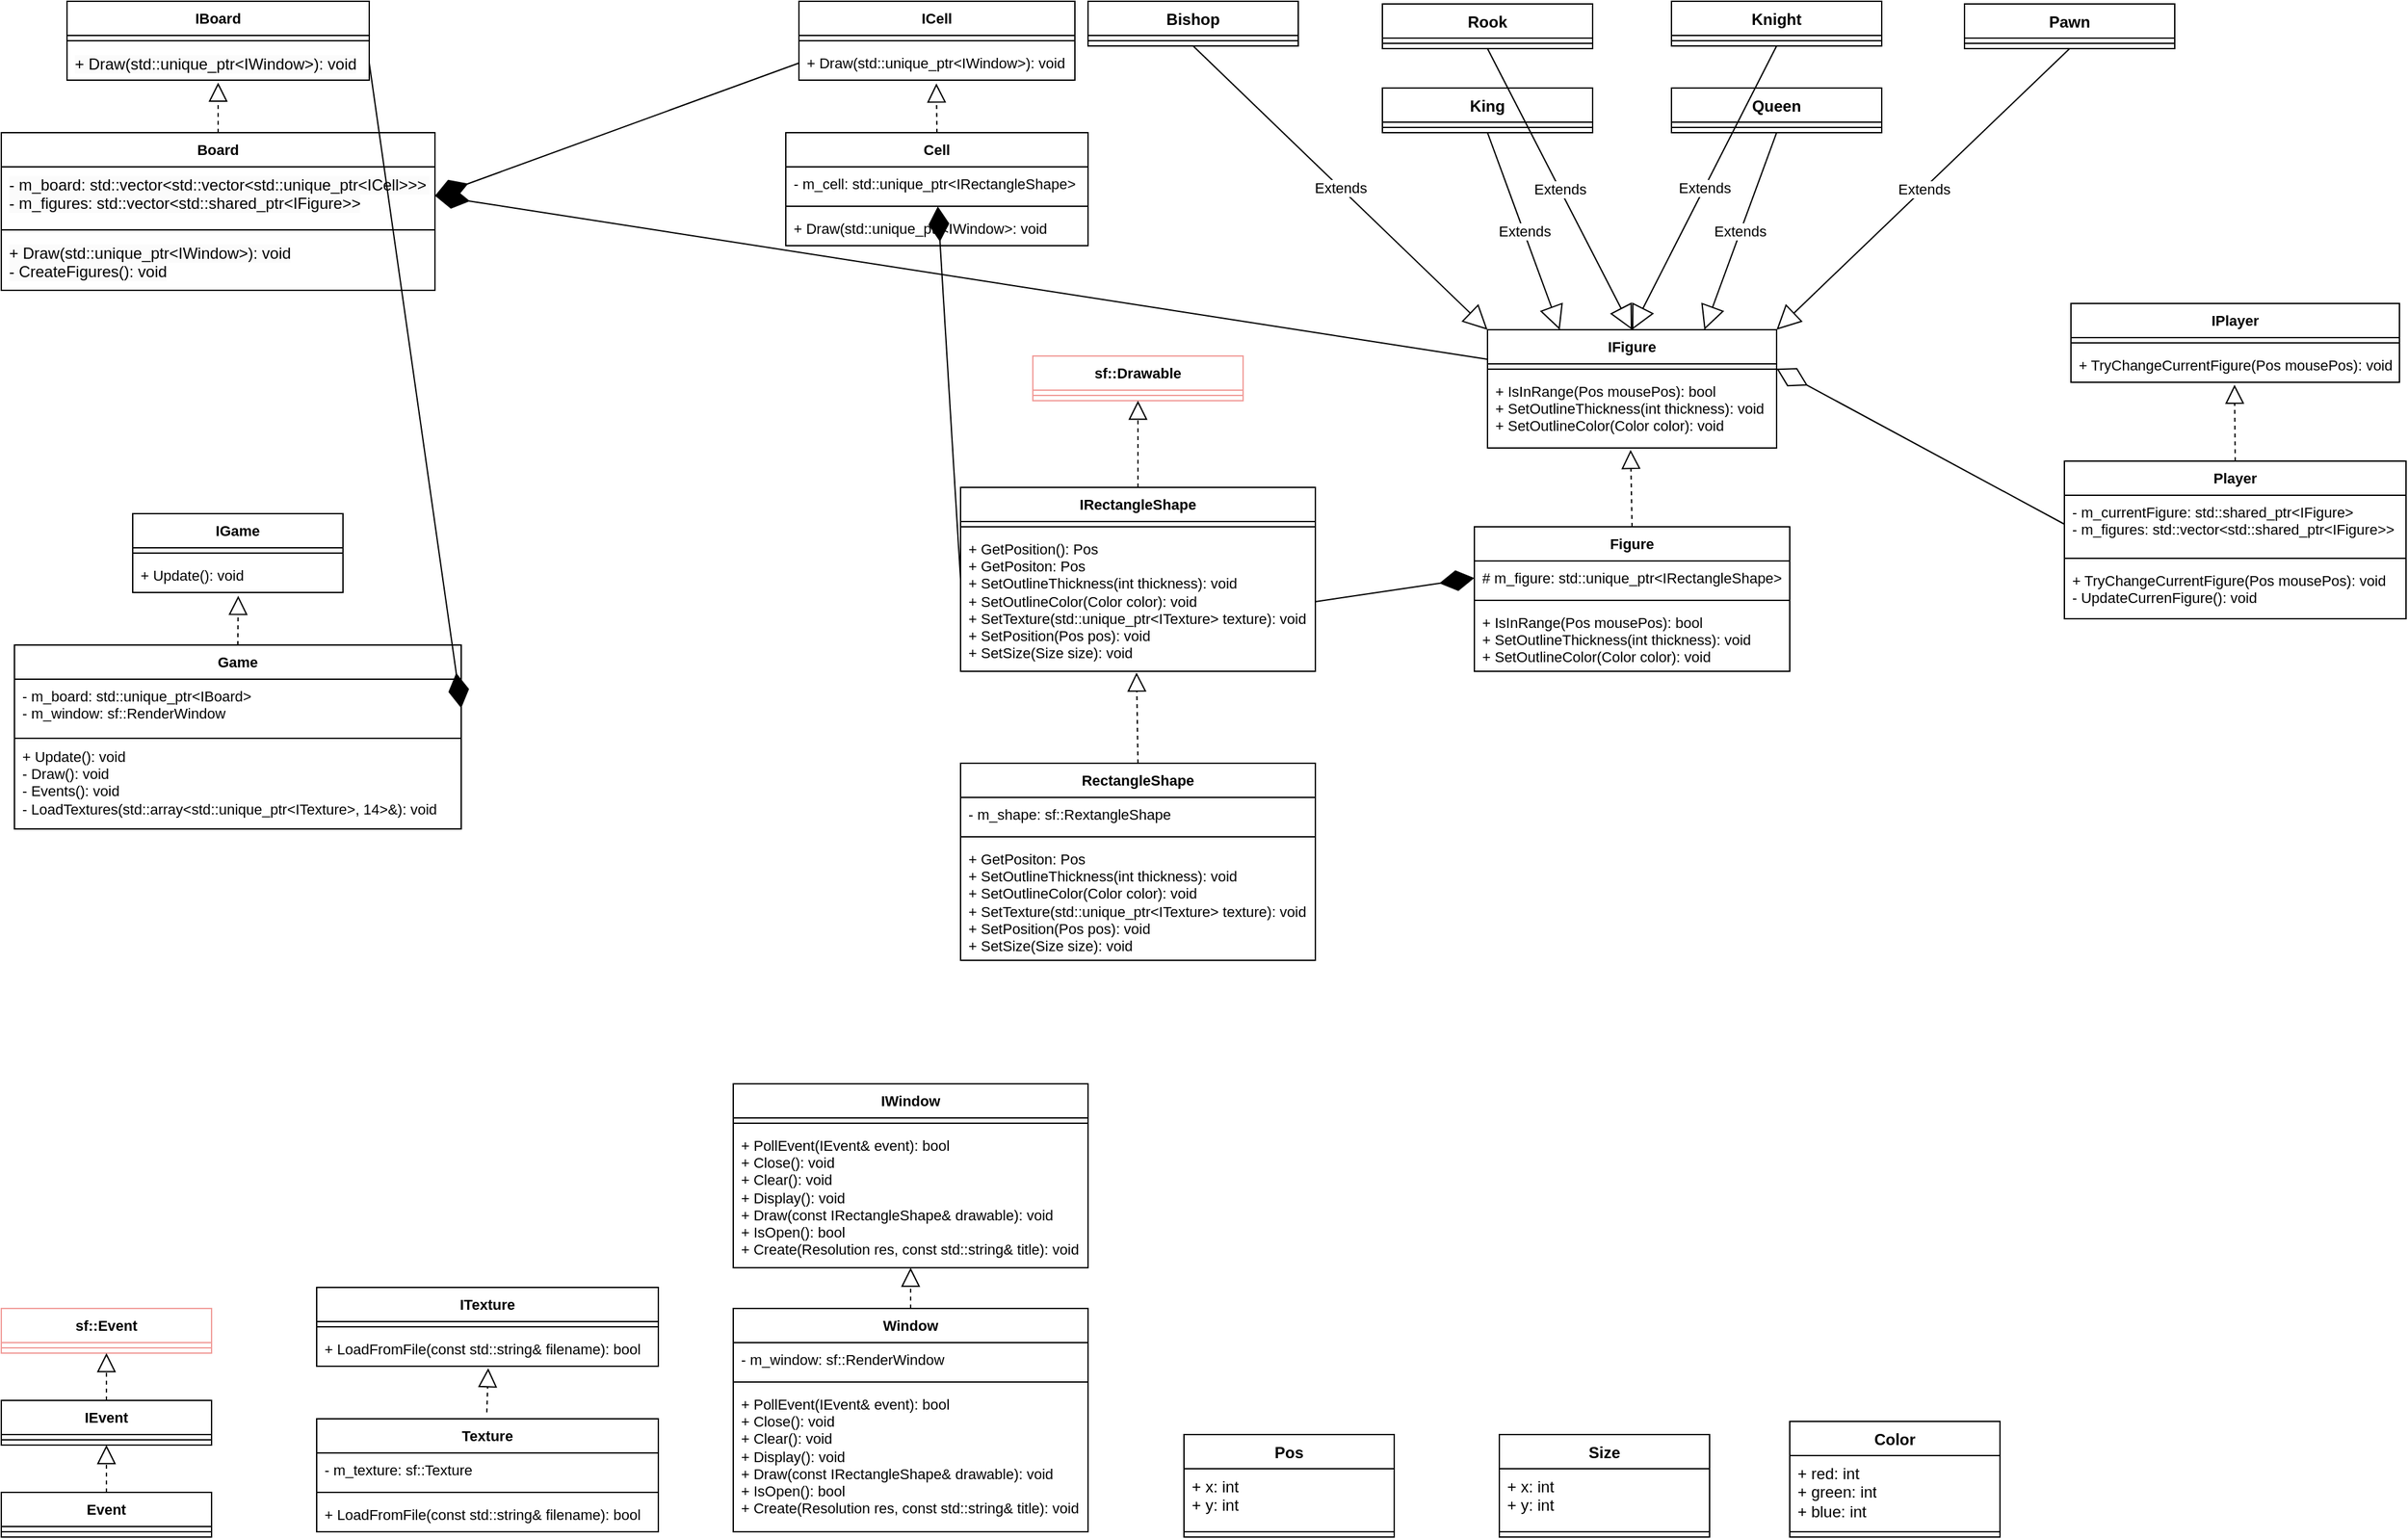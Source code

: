 <mxfile version="24.3.0" type="github">
  <diagram id="C5RBs43oDa-KdzZeNtuy" name="Page-1">
    <mxGraphModel dx="1466" dy="806" grid="1" gridSize="10" guides="1" tooltips="1" connect="1" arrows="1" fold="1" page="1" pageScale="1" pageWidth="827" pageHeight="1169" math="0" shadow="0">
      <root>
        <mxCell id="WIyWlLk6GJQsqaUBKTNV-0" />
        <mxCell id="WIyWlLk6GJQsqaUBKTNV-1" parent="WIyWlLk6GJQsqaUBKTNV-0" />
        <mxCell id="b9BVIHv4IgiejEBQQjmq-14" value="IEvent" style="swimlane;fontStyle=1;align=center;verticalAlign=top;childLayout=stackLayout;horizontal=1;startSize=26;horizontalStack=0;resizeParent=1;resizeParentMax=0;resizeLast=0;collapsible=1;marginBottom=0;whiteSpace=wrap;html=1;fontFamily=Helvetica;fontSize=11;fontColor=default;labelBackgroundColor=default;" parent="WIyWlLk6GJQsqaUBKTNV-1" vertex="1">
          <mxGeometry y="1065" width="160" height="34" as="geometry" />
        </mxCell>
        <mxCell id="b9BVIHv4IgiejEBQQjmq-16" value="" style="line;strokeWidth=1;fillColor=none;align=left;verticalAlign=middle;spacingTop=-1;spacingLeft=3;spacingRight=3;rotatable=0;labelPosition=right;points=[];portConstraint=eastwest;strokeColor=inherit;fontFamily=Helvetica;fontSize=11;fontColor=default;labelBackgroundColor=default;" parent="b9BVIHv4IgiejEBQQjmq-14" vertex="1">
          <mxGeometry y="26" width="160" height="8" as="geometry" />
        </mxCell>
        <mxCell id="b9BVIHv4IgiejEBQQjmq-18" value="Event" style="swimlane;fontStyle=1;align=center;verticalAlign=top;childLayout=stackLayout;horizontal=1;startSize=26;horizontalStack=0;resizeParent=1;resizeParentMax=0;resizeLast=0;collapsible=1;marginBottom=0;whiteSpace=wrap;html=1;fontFamily=Helvetica;fontSize=11;fontColor=default;labelBackgroundColor=default;" parent="WIyWlLk6GJQsqaUBKTNV-1" vertex="1">
          <mxGeometry y="1135" width="160" height="34" as="geometry" />
        </mxCell>
        <mxCell id="b9BVIHv4IgiejEBQQjmq-20" value="" style="line;strokeWidth=1;fillColor=none;align=left;verticalAlign=middle;spacingTop=-1;spacingLeft=3;spacingRight=3;rotatable=0;labelPosition=right;points=[];portConstraint=eastwest;strokeColor=inherit;fontFamily=Helvetica;fontSize=11;fontColor=default;labelBackgroundColor=default;" parent="b9BVIHv4IgiejEBQQjmq-18" vertex="1">
          <mxGeometry y="26" width="160" height="8" as="geometry" />
        </mxCell>
        <mxCell id="b9BVIHv4IgiejEBQQjmq-22" value="IFigure" style="swimlane;fontStyle=1;align=center;verticalAlign=top;childLayout=stackLayout;horizontal=1;startSize=26;horizontalStack=0;resizeParent=1;resizeParentMax=0;resizeLast=0;collapsible=1;marginBottom=0;whiteSpace=wrap;html=1;fontFamily=Helvetica;fontSize=11;fontColor=default;labelBackgroundColor=default;" parent="WIyWlLk6GJQsqaUBKTNV-1" vertex="1">
          <mxGeometry x="1131" y="250" width="220" height="90" as="geometry">
            <mxRectangle x="1131" y="250" width="70" height="30" as="alternateBounds" />
          </mxGeometry>
        </mxCell>
        <mxCell id="b9BVIHv4IgiejEBQQjmq-24" value="" style="line;strokeWidth=1;fillColor=none;align=left;verticalAlign=middle;spacingTop=-1;spacingLeft=3;spacingRight=3;rotatable=0;labelPosition=right;points=[];portConstraint=eastwest;strokeColor=inherit;fontFamily=Helvetica;fontSize=11;fontColor=default;labelBackgroundColor=default;" parent="b9BVIHv4IgiejEBQQjmq-22" vertex="1">
          <mxGeometry y="26" width="220" height="8" as="geometry" />
        </mxCell>
        <mxCell id="b9BVIHv4IgiejEBQQjmq-25" value="&lt;div&gt;+ IsInRange(Pos mousePos): bool&lt;div&gt;+ SetOutlineThickness(int thickness): void&lt;/div&gt;&lt;div&gt;+ SetOutlineColor(Color color): void&lt;/div&gt;&lt;/div&gt;" style="text;strokeColor=none;fillColor=none;align=left;verticalAlign=top;spacingLeft=4;spacingRight=4;overflow=hidden;rotatable=0;points=[[0,0.5],[1,0.5]];portConstraint=eastwest;whiteSpace=wrap;html=1;fontFamily=Helvetica;fontSize=11;fontColor=default;labelBackgroundColor=default;" parent="b9BVIHv4IgiejEBQQjmq-22" vertex="1">
          <mxGeometry y="34" width="220" height="56" as="geometry" />
        </mxCell>
        <mxCell id="b9BVIHv4IgiejEBQQjmq-26" value="Figure" style="swimlane;fontStyle=1;align=center;verticalAlign=top;childLayout=stackLayout;horizontal=1;startSize=26;horizontalStack=0;resizeParent=1;resizeParentMax=0;resizeLast=0;collapsible=1;marginBottom=0;whiteSpace=wrap;html=1;fontFamily=Helvetica;fontSize=11;fontColor=default;labelBackgroundColor=default;" parent="WIyWlLk6GJQsqaUBKTNV-1" vertex="1">
          <mxGeometry x="1121" y="400" width="240" height="110" as="geometry">
            <mxRectangle x="270" y="450" width="70" height="30" as="alternateBounds" />
          </mxGeometry>
        </mxCell>
        <mxCell id="b9BVIHv4IgiejEBQQjmq-87" value="# m_figure: std::unique_ptr&amp;lt;IRectangleShape&amp;gt;" style="text;strokeColor=none;fillColor=none;align=left;verticalAlign=top;spacingLeft=4;spacingRight=4;overflow=hidden;rotatable=0;points=[[0,0.5],[1,0.5]];portConstraint=eastwest;whiteSpace=wrap;html=1;fontFamily=Helvetica;fontSize=11;fontColor=default;labelBackgroundColor=default;" parent="b9BVIHv4IgiejEBQQjmq-26" vertex="1">
          <mxGeometry y="26" width="240" height="26" as="geometry" />
        </mxCell>
        <mxCell id="b9BVIHv4IgiejEBQQjmq-28" value="" style="line;strokeWidth=1;fillColor=none;align=left;verticalAlign=middle;spacingTop=-1;spacingLeft=3;spacingRight=3;rotatable=0;labelPosition=right;points=[];portConstraint=eastwest;strokeColor=inherit;fontFamily=Helvetica;fontSize=11;fontColor=default;labelBackgroundColor=default;" parent="b9BVIHv4IgiejEBQQjmq-26" vertex="1">
          <mxGeometry y="52" width="240" height="8" as="geometry" />
        </mxCell>
        <mxCell id="b9BVIHv4IgiejEBQQjmq-29" value="+ IsInRange(Pos mousePos): bool&lt;div&gt;+ SetOutlineThickness(int thickness): void&lt;/div&gt;&lt;div&gt;+ SetOutlineColor(Color color): void&lt;/div&gt;" style="text;strokeColor=none;fillColor=none;align=left;verticalAlign=top;spacingLeft=4;spacingRight=4;overflow=hidden;rotatable=0;points=[[0,0.5],[1,0.5]];portConstraint=eastwest;whiteSpace=wrap;html=1;fontFamily=Helvetica;fontSize=11;fontColor=default;labelBackgroundColor=default;" parent="b9BVIHv4IgiejEBQQjmq-26" vertex="1">
          <mxGeometry y="60" width="240" height="50" as="geometry" />
        </mxCell>
        <mxCell id="b9BVIHv4IgiejEBQQjmq-30" value="IGame" style="swimlane;fontStyle=1;align=center;verticalAlign=top;childLayout=stackLayout;horizontal=1;startSize=26;horizontalStack=0;resizeParent=1;resizeParentMax=0;resizeLast=0;collapsible=1;marginBottom=0;whiteSpace=wrap;html=1;fontFamily=Helvetica;fontSize=11;fontColor=default;labelBackgroundColor=default;" parent="WIyWlLk6GJQsqaUBKTNV-1" vertex="1">
          <mxGeometry x="100" y="390" width="160" height="60" as="geometry" />
        </mxCell>
        <mxCell id="b9BVIHv4IgiejEBQQjmq-32" value="" style="line;strokeWidth=1;fillColor=none;align=left;verticalAlign=middle;spacingTop=-1;spacingLeft=3;spacingRight=3;rotatable=0;labelPosition=right;points=[];portConstraint=eastwest;strokeColor=inherit;fontFamily=Helvetica;fontSize=11;fontColor=default;labelBackgroundColor=default;" parent="b9BVIHv4IgiejEBQQjmq-30" vertex="1">
          <mxGeometry y="26" width="160" height="8" as="geometry" />
        </mxCell>
        <mxCell id="b9BVIHv4IgiejEBQQjmq-33" value="+ Update(): void" style="text;strokeColor=none;fillColor=none;align=left;verticalAlign=top;spacingLeft=4;spacingRight=4;overflow=hidden;rotatable=0;points=[[0,0.5],[1,0.5]];portConstraint=eastwest;whiteSpace=wrap;html=1;fontFamily=Helvetica;fontSize=11;fontColor=default;labelBackgroundColor=default;" parent="b9BVIHv4IgiejEBQQjmq-30" vertex="1">
          <mxGeometry y="34" width="160" height="26" as="geometry" />
        </mxCell>
        <mxCell id="b9BVIHv4IgiejEBQQjmq-34" value="Game" style="swimlane;fontStyle=1;align=center;verticalAlign=top;childLayout=stackLayout;horizontal=1;startSize=26;horizontalStack=0;resizeParent=1;resizeParentMax=0;resizeLast=0;collapsible=1;marginBottom=0;whiteSpace=wrap;html=1;fontFamily=Helvetica;fontSize=11;fontColor=default;labelBackgroundColor=default;" parent="WIyWlLk6GJQsqaUBKTNV-1" vertex="1">
          <mxGeometry x="10" y="490" width="340" height="140" as="geometry" />
        </mxCell>
        <mxCell id="b9BVIHv4IgiejEBQQjmq-35" value="- m_board: std::unique_ptr&amp;lt;IBoard&amp;gt;&lt;div&gt;- m_window: sf::RenderWindow&lt;br&gt;&lt;/div&gt;" style="text;strokeColor=none;fillColor=none;align=left;verticalAlign=top;spacingLeft=4;spacingRight=4;overflow=hidden;rotatable=0;points=[[0,0.5],[1,0.5]];portConstraint=eastwest;whiteSpace=wrap;html=1;fontFamily=Helvetica;fontSize=11;fontColor=default;labelBackgroundColor=default;" parent="b9BVIHv4IgiejEBQQjmq-34" vertex="1">
          <mxGeometry y="26" width="340" height="44" as="geometry" />
        </mxCell>
        <mxCell id="b9BVIHv4IgiejEBQQjmq-36" value="" style="line;strokeWidth=1;fillColor=none;align=left;verticalAlign=middle;spacingTop=-1;spacingLeft=3;spacingRight=3;rotatable=0;labelPosition=right;points=[];portConstraint=eastwest;strokeColor=inherit;fontFamily=Helvetica;fontSize=11;fontColor=default;labelBackgroundColor=default;" parent="b9BVIHv4IgiejEBQQjmq-34" vertex="1">
          <mxGeometry y="70" width="340" height="2" as="geometry" />
        </mxCell>
        <mxCell id="b9BVIHv4IgiejEBQQjmq-37" value="+ Update(): void&lt;div&gt;- Draw(): void&lt;/div&gt;&lt;div&gt;- Events(): void&lt;/div&gt;&lt;div&gt;- LoadTextures(std::array&amp;lt;std::unique_ptr&amp;lt;ITexture&amp;gt;, 14&amp;gt;&amp;amp;): void&lt;/div&gt;" style="text;strokeColor=none;fillColor=none;align=left;verticalAlign=top;spacingLeft=4;spacingRight=4;overflow=hidden;rotatable=0;points=[[0,0.5],[1,0.5]];portConstraint=eastwest;whiteSpace=wrap;html=1;fontFamily=Helvetica;fontSize=11;fontColor=default;labelBackgroundColor=default;" parent="b9BVIHv4IgiejEBQQjmq-34" vertex="1">
          <mxGeometry y="72" width="340" height="68" as="geometry" />
        </mxCell>
        <mxCell id="b9BVIHv4IgiejEBQQjmq-38" value="IPlayer" style="swimlane;fontStyle=1;align=center;verticalAlign=top;childLayout=stackLayout;horizontal=1;startSize=26;horizontalStack=0;resizeParent=1;resizeParentMax=0;resizeLast=0;collapsible=1;marginBottom=0;whiteSpace=wrap;html=1;fontFamily=Helvetica;fontSize=11;fontColor=default;labelBackgroundColor=default;" parent="WIyWlLk6GJQsqaUBKTNV-1" vertex="1">
          <mxGeometry x="1575" y="230" width="250" height="60" as="geometry" />
        </mxCell>
        <mxCell id="b9BVIHv4IgiejEBQQjmq-40" value="" style="line;strokeWidth=1;fillColor=none;align=left;verticalAlign=middle;spacingTop=-1;spacingLeft=3;spacingRight=3;rotatable=0;labelPosition=right;points=[];portConstraint=eastwest;strokeColor=inherit;fontFamily=Helvetica;fontSize=11;fontColor=default;labelBackgroundColor=default;" parent="b9BVIHv4IgiejEBQQjmq-38" vertex="1">
          <mxGeometry y="26" width="250" height="8" as="geometry" />
        </mxCell>
        <mxCell id="b9BVIHv4IgiejEBQQjmq-41" value="+ TryChangeCurrentFigure(Pos mousePos): void" style="text;strokeColor=none;fillColor=none;align=left;verticalAlign=top;spacingLeft=4;spacingRight=4;overflow=hidden;rotatable=0;points=[[0,0.5],[1,0.5]];portConstraint=eastwest;whiteSpace=wrap;html=1;fontFamily=Helvetica;fontSize=11;fontColor=default;labelBackgroundColor=default;" parent="b9BVIHv4IgiejEBQQjmq-38" vertex="1">
          <mxGeometry y="34" width="250" height="26" as="geometry" />
        </mxCell>
        <mxCell id="b9BVIHv4IgiejEBQQjmq-42" value="Player" style="swimlane;fontStyle=1;align=center;verticalAlign=top;childLayout=stackLayout;horizontal=1;startSize=26;horizontalStack=0;resizeParent=1;resizeParentMax=0;resizeLast=0;collapsible=1;marginBottom=0;whiteSpace=wrap;html=1;fontFamily=Helvetica;fontSize=11;fontColor=default;labelBackgroundColor=default;" parent="WIyWlLk6GJQsqaUBKTNV-1" vertex="1">
          <mxGeometry x="1570" y="350" width="260" height="120" as="geometry" />
        </mxCell>
        <mxCell id="b9BVIHv4IgiejEBQQjmq-43" value="- m_currentFigure: std::shared_ptr&amp;lt;IFigure&amp;gt;&lt;div&gt;- m_figures: std::vector&amp;lt;std::shared_ptr&amp;lt;IFigure&amp;gt;&amp;gt;&lt;/div&gt;" style="text;strokeColor=none;fillColor=none;align=left;verticalAlign=top;spacingLeft=4;spacingRight=4;overflow=hidden;rotatable=0;points=[[0,0.5],[1,0.5]];portConstraint=eastwest;whiteSpace=wrap;html=1;fontFamily=Helvetica;fontSize=11;fontColor=default;labelBackgroundColor=default;" parent="b9BVIHv4IgiejEBQQjmq-42" vertex="1">
          <mxGeometry y="26" width="260" height="44" as="geometry" />
        </mxCell>
        <mxCell id="b9BVIHv4IgiejEBQQjmq-44" value="" style="line;strokeWidth=1;fillColor=none;align=left;verticalAlign=middle;spacingTop=-1;spacingLeft=3;spacingRight=3;rotatable=0;labelPosition=right;points=[];portConstraint=eastwest;strokeColor=inherit;fontFamily=Helvetica;fontSize=11;fontColor=default;labelBackgroundColor=default;" parent="b9BVIHv4IgiejEBQQjmq-42" vertex="1">
          <mxGeometry y="70" width="260" height="8" as="geometry" />
        </mxCell>
        <mxCell id="b9BVIHv4IgiejEBQQjmq-45" value="+ TryChangeCurrentFigure(Pos mousePos): void&lt;div&gt;- UpdateCurrenFigure(): void&lt;/div&gt;" style="text;strokeColor=none;fillColor=none;align=left;verticalAlign=top;spacingLeft=4;spacingRight=4;overflow=hidden;rotatable=0;points=[[0,0.5],[1,0.5]];portConstraint=eastwest;whiteSpace=wrap;html=1;fontFamily=Helvetica;fontSize=11;fontColor=default;labelBackgroundColor=default;" parent="b9BVIHv4IgiejEBQQjmq-42" vertex="1">
          <mxGeometry y="78" width="260" height="42" as="geometry" />
        </mxCell>
        <mxCell id="b9BVIHv4IgiejEBQQjmq-46" value="IRectangleShape" style="swimlane;fontStyle=1;align=center;verticalAlign=top;childLayout=stackLayout;horizontal=1;startSize=26;horizontalStack=0;resizeParent=1;resizeParentMax=0;resizeLast=0;collapsible=1;marginBottom=0;whiteSpace=wrap;html=1;fontFamily=Helvetica;fontSize=11;fontColor=default;labelBackgroundColor=default;" parent="WIyWlLk6GJQsqaUBKTNV-1" vertex="1">
          <mxGeometry x="730" y="370" width="270" height="140" as="geometry">
            <mxRectangle x="280" y="590" width="120" height="30" as="alternateBounds" />
          </mxGeometry>
        </mxCell>
        <mxCell id="b9BVIHv4IgiejEBQQjmq-48" value="" style="line;strokeWidth=1;fillColor=none;align=left;verticalAlign=middle;spacingTop=-1;spacingLeft=3;spacingRight=3;rotatable=0;labelPosition=right;points=[];portConstraint=eastwest;strokeColor=inherit;fontFamily=Helvetica;fontSize=11;fontColor=default;labelBackgroundColor=default;" parent="b9BVIHv4IgiejEBQQjmq-46" vertex="1">
          <mxGeometry y="26" width="270" height="8" as="geometry" />
        </mxCell>
        <mxCell id="b9BVIHv4IgiejEBQQjmq-49" value="+ GetPosition(): Pos&lt;div&gt;+ GetPositon: Pos&lt;div&gt;+ SetOutlineThickness(int thickness): void&lt;/div&gt;&lt;div&gt;+ SetOutlineColor(Color color): void&lt;/div&gt;&lt;div&gt;+ SetTexture(std::unique_ptr&amp;lt;ITexture&amp;gt; texture): void&lt;/div&gt;&lt;div&gt;+ SetPosition(Pos pos): void&lt;/div&gt;&lt;div&gt;+ SetSize(Size size): void&lt;/div&gt;&lt;/div&gt;" style="text;strokeColor=none;fillColor=none;align=left;verticalAlign=top;spacingLeft=4;spacingRight=4;overflow=hidden;rotatable=0;points=[[0,0.5],[1,0.5]];portConstraint=eastwest;whiteSpace=wrap;html=1;fontFamily=Helvetica;fontSize=11;fontColor=default;labelBackgroundColor=default;" parent="b9BVIHv4IgiejEBQQjmq-46" vertex="1">
          <mxGeometry y="34" width="270" height="106" as="geometry" />
        </mxCell>
        <mxCell id="b9BVIHv4IgiejEBQQjmq-50" value="RectangleShape" style="swimlane;fontStyle=1;align=center;verticalAlign=top;childLayout=stackLayout;horizontal=1;startSize=26;horizontalStack=0;resizeParent=1;resizeParentMax=0;resizeLast=0;collapsible=1;marginBottom=0;whiteSpace=wrap;html=1;fontFamily=Helvetica;fontSize=11;fontColor=default;labelBackgroundColor=default;" parent="WIyWlLk6GJQsqaUBKTNV-1" vertex="1">
          <mxGeometry x="730" y="580" width="270" height="150" as="geometry" />
        </mxCell>
        <mxCell id="b9BVIHv4IgiejEBQQjmq-51" value="- m_shape: sf::RextangleShape" style="text;strokeColor=none;fillColor=none;align=left;verticalAlign=top;spacingLeft=4;spacingRight=4;overflow=hidden;rotatable=0;points=[[0,0.5],[1,0.5]];portConstraint=eastwest;whiteSpace=wrap;html=1;fontFamily=Helvetica;fontSize=11;fontColor=default;labelBackgroundColor=default;" parent="b9BVIHv4IgiejEBQQjmq-50" vertex="1">
          <mxGeometry y="26" width="270" height="26" as="geometry" />
        </mxCell>
        <mxCell id="b9BVIHv4IgiejEBQQjmq-52" value="" style="line;strokeWidth=1;fillColor=none;align=left;verticalAlign=middle;spacingTop=-1;spacingLeft=3;spacingRight=3;rotatable=0;labelPosition=right;points=[];portConstraint=eastwest;strokeColor=inherit;fontFamily=Helvetica;fontSize=11;fontColor=default;labelBackgroundColor=default;" parent="b9BVIHv4IgiejEBQQjmq-50" vertex="1">
          <mxGeometry y="52" width="270" height="8" as="geometry" />
        </mxCell>
        <mxCell id="b9BVIHv4IgiejEBQQjmq-53" value="+ GetPositon: Pos&lt;div&gt;+ SetOutlineThickness(int thickness): void&lt;/div&gt;&lt;div&gt;+ SetOutlineColor(Color color): void&lt;/div&gt;&lt;div&gt;+ SetTexture(std::unique_ptr&amp;lt;ITexture&amp;gt; texture): void&lt;/div&gt;&lt;div&gt;+ SetPosition(Pos pos): void&lt;/div&gt;&lt;div&gt;+ SetSize(Size size): void&lt;/div&gt;" style="text;strokeColor=none;fillColor=none;align=left;verticalAlign=top;spacingLeft=4;spacingRight=4;overflow=hidden;rotatable=0;points=[[0,0.5],[1,0.5]];portConstraint=eastwest;whiteSpace=wrap;html=1;fontFamily=Helvetica;fontSize=11;fontColor=default;labelBackgroundColor=default;" parent="b9BVIHv4IgiejEBQQjmq-50" vertex="1">
          <mxGeometry y="60" width="270" height="90" as="geometry" />
        </mxCell>
        <mxCell id="b9BVIHv4IgiejEBQQjmq-54" value="ITexture" style="swimlane;fontStyle=1;align=center;verticalAlign=top;childLayout=stackLayout;horizontal=1;startSize=26;horizontalStack=0;resizeParent=1;resizeParentMax=0;resizeLast=0;collapsible=1;marginBottom=0;whiteSpace=wrap;html=1;fontFamily=Helvetica;fontSize=11;fontColor=default;labelBackgroundColor=default;" parent="WIyWlLk6GJQsqaUBKTNV-1" vertex="1">
          <mxGeometry x="240" y="979" width="260" height="60" as="geometry" />
        </mxCell>
        <mxCell id="b9BVIHv4IgiejEBQQjmq-56" value="" style="line;strokeWidth=1;fillColor=none;align=left;verticalAlign=middle;spacingTop=-1;spacingLeft=3;spacingRight=3;rotatable=0;labelPosition=right;points=[];portConstraint=eastwest;strokeColor=inherit;fontFamily=Helvetica;fontSize=11;fontColor=default;labelBackgroundColor=default;" parent="b9BVIHv4IgiejEBQQjmq-54" vertex="1">
          <mxGeometry y="26" width="260" height="8" as="geometry" />
        </mxCell>
        <mxCell id="b9BVIHv4IgiejEBQQjmq-57" value="+ LoadFromFile(const std::string&amp;amp; filename): bool" style="text;strokeColor=none;fillColor=none;align=left;verticalAlign=top;spacingLeft=4;spacingRight=4;overflow=hidden;rotatable=0;points=[[0,0.5],[1,0.5]];portConstraint=eastwest;whiteSpace=wrap;html=1;fontFamily=Helvetica;fontSize=11;fontColor=default;labelBackgroundColor=default;" parent="b9BVIHv4IgiejEBQQjmq-54" vertex="1">
          <mxGeometry y="34" width="260" height="26" as="geometry" />
        </mxCell>
        <mxCell id="b9BVIHv4IgiejEBQQjmq-58" value="Texture" style="swimlane;fontStyle=1;align=center;verticalAlign=top;childLayout=stackLayout;horizontal=1;startSize=26;horizontalStack=0;resizeParent=1;resizeParentMax=0;resizeLast=0;collapsible=1;marginBottom=0;whiteSpace=wrap;html=1;fontFamily=Helvetica;fontSize=11;fontColor=default;labelBackgroundColor=default;" parent="WIyWlLk6GJQsqaUBKTNV-1" vertex="1">
          <mxGeometry x="240" y="1079" width="260" height="86" as="geometry" />
        </mxCell>
        <mxCell id="b9BVIHv4IgiejEBQQjmq-59" value="- m_texture: sf::Texture" style="text;strokeColor=none;fillColor=none;align=left;verticalAlign=top;spacingLeft=4;spacingRight=4;overflow=hidden;rotatable=0;points=[[0,0.5],[1,0.5]];portConstraint=eastwest;whiteSpace=wrap;html=1;fontFamily=Helvetica;fontSize=11;fontColor=default;labelBackgroundColor=default;" parent="b9BVIHv4IgiejEBQQjmq-58" vertex="1">
          <mxGeometry y="26" width="260" height="26" as="geometry" />
        </mxCell>
        <mxCell id="b9BVIHv4IgiejEBQQjmq-60" value="" style="line;strokeWidth=1;fillColor=none;align=left;verticalAlign=middle;spacingTop=-1;spacingLeft=3;spacingRight=3;rotatable=0;labelPosition=right;points=[];portConstraint=eastwest;strokeColor=inherit;fontFamily=Helvetica;fontSize=11;fontColor=default;labelBackgroundColor=default;" parent="b9BVIHv4IgiejEBQQjmq-58" vertex="1">
          <mxGeometry y="52" width="260" height="8" as="geometry" />
        </mxCell>
        <mxCell id="b9BVIHv4IgiejEBQQjmq-61" value="+ LoadFromFile(const std::string&amp;amp; filename): bool" style="text;strokeColor=none;fillColor=none;align=left;verticalAlign=top;spacingLeft=4;spacingRight=4;overflow=hidden;rotatable=0;points=[[0,0.5],[1,0.5]];portConstraint=eastwest;whiteSpace=wrap;html=1;fontFamily=Helvetica;fontSize=11;fontColor=default;labelBackgroundColor=default;" parent="b9BVIHv4IgiejEBQQjmq-58" vertex="1">
          <mxGeometry y="60" width="260" height="26" as="geometry" />
        </mxCell>
        <mxCell id="b9BVIHv4IgiejEBQQjmq-62" value="IWindow" style="swimlane;fontStyle=1;align=center;verticalAlign=top;childLayout=stackLayout;horizontal=1;startSize=26;horizontalStack=0;resizeParent=1;resizeParentMax=0;resizeLast=0;collapsible=1;marginBottom=0;whiteSpace=wrap;html=1;fontFamily=Helvetica;fontSize=11;fontColor=default;labelBackgroundColor=default;" parent="WIyWlLk6GJQsqaUBKTNV-1" vertex="1">
          <mxGeometry x="557" y="824" width="270" height="140" as="geometry">
            <mxRectangle x="557" y="824" width="80" height="30" as="alternateBounds" />
          </mxGeometry>
        </mxCell>
        <mxCell id="b9BVIHv4IgiejEBQQjmq-64" value="" style="line;strokeWidth=1;fillColor=none;align=left;verticalAlign=middle;spacingTop=-1;spacingLeft=3;spacingRight=3;rotatable=0;labelPosition=right;points=[];portConstraint=eastwest;strokeColor=inherit;fontFamily=Helvetica;fontSize=11;fontColor=default;labelBackgroundColor=default;" parent="b9BVIHv4IgiejEBQQjmq-62" vertex="1">
          <mxGeometry y="26" width="270" height="8" as="geometry" />
        </mxCell>
        <mxCell id="b9BVIHv4IgiejEBQQjmq-65" value="&lt;div&gt;+ PollEvent(IEvent&amp;amp; event): bool&amp;nbsp;&lt;/div&gt;&lt;div&gt;&lt;span style=&quot;white-space: normal;&quot;&gt;+ Close(): void&lt;/span&gt;&lt;/div&gt;&lt;div&gt;&lt;span style=&quot;white-space: normal;&quot;&gt;+ Clear(): void&lt;/span&gt;&lt;/div&gt;&lt;div&gt;&lt;span style=&quot;white-space: normal;&quot;&gt;+ Display(): void&lt;/span&gt;&lt;/div&gt;&lt;div&gt;&lt;span style=&quot;white-space: normal;&quot;&gt;+ Draw(const IRectangleShape&amp;amp; drawable): void&lt;/span&gt;&lt;/div&gt;&lt;div&gt;&lt;span style=&quot;white-space: normal;&quot;&gt;+ IsOpen(): bool&lt;/span&gt;&lt;/div&gt;&lt;div&gt;&lt;span style=&quot;white-space: normal;&quot;&gt;+ Create(Resolution res, const std::string&amp;amp; title): void&lt;/span&gt;&lt;/div&gt;" style="text;strokeColor=none;fillColor=none;align=left;verticalAlign=top;spacingLeft=4;spacingRight=4;overflow=hidden;rotatable=0;points=[[0,0.5],[1,0.5]];portConstraint=eastwest;whiteSpace=wrap;html=1;fontFamily=Helvetica;fontSize=11;fontColor=default;labelBackgroundColor=default;" parent="b9BVIHv4IgiejEBQQjmq-62" vertex="1">
          <mxGeometry y="34" width="270" height="106" as="geometry" />
        </mxCell>
        <mxCell id="b9BVIHv4IgiejEBQQjmq-66" value="Window" style="swimlane;fontStyle=1;align=center;verticalAlign=top;childLayout=stackLayout;horizontal=1;startSize=26;horizontalStack=0;resizeParent=1;resizeParentMax=0;resizeLast=0;collapsible=1;marginBottom=0;whiteSpace=wrap;html=1;fontFamily=Helvetica;fontSize=11;fontColor=default;labelBackgroundColor=default;" parent="WIyWlLk6GJQsqaUBKTNV-1" vertex="1">
          <mxGeometry x="557" y="995" width="270" height="170" as="geometry" />
        </mxCell>
        <mxCell id="b9BVIHv4IgiejEBQQjmq-67" value="- m_window: sf::RenderWindow" style="text;strokeColor=none;fillColor=none;align=left;verticalAlign=top;spacingLeft=4;spacingRight=4;overflow=hidden;rotatable=0;points=[[0,0.5],[1,0.5]];portConstraint=eastwest;whiteSpace=wrap;html=1;fontFamily=Helvetica;fontSize=11;fontColor=default;labelBackgroundColor=default;" parent="b9BVIHv4IgiejEBQQjmq-66" vertex="1">
          <mxGeometry y="26" width="270" height="26" as="geometry" />
        </mxCell>
        <mxCell id="b9BVIHv4IgiejEBQQjmq-68" value="" style="line;strokeWidth=1;fillColor=none;align=left;verticalAlign=middle;spacingTop=-1;spacingLeft=3;spacingRight=3;rotatable=0;labelPosition=right;points=[];portConstraint=eastwest;strokeColor=inherit;fontFamily=Helvetica;fontSize=11;fontColor=default;labelBackgroundColor=default;" parent="b9BVIHv4IgiejEBQQjmq-66" vertex="1">
          <mxGeometry y="52" width="270" height="8" as="geometry" />
        </mxCell>
        <mxCell id="b9BVIHv4IgiejEBQQjmq-69" value="&lt;div&gt;+ PollEvent(IEvent&amp;amp; event): bool&amp;nbsp;&lt;/div&gt;&lt;div&gt;+ Close(): void&lt;/div&gt;&lt;div&gt;+ Clear(): void&lt;/div&gt;&lt;div&gt;+ Display(): void&lt;/div&gt;&lt;div&gt;+ Draw(const IRectangleShape&amp;amp; drawable): void&lt;/div&gt;&lt;div&gt;+ IsOpen(): bool&lt;/div&gt;&lt;div&gt;+ Create(Resolution res, const std::string&amp;amp; title): void&lt;/div&gt;" style="text;strokeColor=none;fillColor=none;align=left;verticalAlign=top;spacingLeft=4;spacingRight=4;overflow=hidden;rotatable=0;points=[[0,0.5],[1,0.5]];portConstraint=eastwest;whiteSpace=wrap;html=1;fontFamily=Helvetica;fontSize=11;fontColor=default;labelBackgroundColor=default;" parent="b9BVIHv4IgiejEBQQjmq-66" vertex="1">
          <mxGeometry y="60" width="270" height="110" as="geometry" />
        </mxCell>
        <mxCell id="b9BVIHv4IgiejEBQQjmq-70" value="" style="endArrow=block;dashed=1;endFill=0;endSize=12;html=1;rounded=0;strokeColor=default;align=center;verticalAlign=middle;fontFamily=Helvetica;fontSize=11;fontColor=default;labelBackgroundColor=default;exitX=0.5;exitY=0;exitDx=0;exitDy=0;entryX=0.5;entryY=1;entryDx=0;entryDy=0;" parent="WIyWlLk6GJQsqaUBKTNV-1" source="b9BVIHv4IgiejEBQQjmq-18" target="b9BVIHv4IgiejEBQQjmq-14" edge="1">
          <mxGeometry width="160" relative="1" as="geometry">
            <mxPoint x="330" y="1345" as="sourcePoint" />
            <mxPoint x="80.32" y="1127.548" as="targetPoint" />
          </mxGeometry>
        </mxCell>
        <mxCell id="b9BVIHv4IgiejEBQQjmq-71" value="" style="endArrow=block;dashed=1;endFill=0;endSize=12;html=1;rounded=0;strokeColor=default;align=center;verticalAlign=middle;fontFamily=Helvetica;fontSize=11;fontColor=default;labelBackgroundColor=default;exitX=0.5;exitY=0;exitDx=0;exitDy=0;entryX=0.495;entryY=1.026;entryDx=0;entryDy=0;entryPerimeter=0;" parent="WIyWlLk6GJQsqaUBKTNV-1" source="b9BVIHv4IgiejEBQQjmq-26" target="b9BVIHv4IgiejEBQQjmq-25" edge="1">
          <mxGeometry width="160" relative="1" as="geometry">
            <mxPoint x="1471.3" y="476.75" as="sourcePoint" />
            <mxPoint x="1470.66" y="416.0" as="targetPoint" />
          </mxGeometry>
        </mxCell>
        <mxCell id="b9BVIHv4IgiejEBQQjmq-74" value="" style="endArrow=block;dashed=1;endFill=0;endSize=12;html=1;rounded=0;strokeColor=default;align=center;verticalAlign=middle;fontFamily=Helvetica;fontSize=11;fontColor=default;labelBackgroundColor=default;entryX=0.502;entryY=1.098;entryDx=0;entryDy=0;entryPerimeter=0;exitX=0.5;exitY=0;exitDx=0;exitDy=0;" parent="WIyWlLk6GJQsqaUBKTNV-1" source="b9BVIHv4IgiejEBQQjmq-34" target="b9BVIHv4IgiejEBQQjmq-33" edge="1">
          <mxGeometry width="160" relative="1" as="geometry">
            <mxPoint x="-50" y="570" as="sourcePoint" />
            <mxPoint x="110" y="570" as="targetPoint" />
          </mxGeometry>
        </mxCell>
        <mxCell id="b9BVIHv4IgiejEBQQjmq-75" value="" style="endArrow=block;dashed=1;endFill=0;endSize=12;html=1;rounded=0;strokeColor=default;align=center;verticalAlign=middle;fontFamily=Helvetica;fontSize=11;fontColor=default;labelBackgroundColor=default;entryX=0.498;entryY=1.072;entryDx=0;entryDy=0;entryPerimeter=0;exitX=0.5;exitY=0;exitDx=0;exitDy=0;" parent="WIyWlLk6GJQsqaUBKTNV-1" source="b9BVIHv4IgiejEBQQjmq-42" target="b9BVIHv4IgiejEBQQjmq-41" edge="1">
          <mxGeometry width="160" relative="1" as="geometry">
            <mxPoint x="1900" y="310" as="sourcePoint" />
            <mxPoint x="2060" y="310" as="targetPoint" />
          </mxGeometry>
        </mxCell>
        <mxCell id="b9BVIHv4IgiejEBQQjmq-76" value="" style="endArrow=block;dashed=1;endFill=0;endSize=12;html=1;rounded=0;strokeColor=default;align=center;verticalAlign=middle;fontFamily=Helvetica;fontSize=11;fontColor=default;labelBackgroundColor=default;entryX=0.496;entryY=1.009;entryDx=0;entryDy=0;entryPerimeter=0;exitX=0.5;exitY=0;exitDx=0;exitDy=0;" parent="WIyWlLk6GJQsqaUBKTNV-1" source="b9BVIHv4IgiejEBQQjmq-50" target="b9BVIHv4IgiejEBQQjmq-49" edge="1">
          <mxGeometry width="160" relative="1" as="geometry">
            <mxPoint x="710" y="440" as="sourcePoint" />
            <mxPoint x="870" y="440" as="targetPoint" />
          </mxGeometry>
        </mxCell>
        <mxCell id="b9BVIHv4IgiejEBQQjmq-77" value="" style="endArrow=block;dashed=1;endFill=0;endSize=12;html=1;rounded=0;strokeColor=default;align=center;verticalAlign=middle;fontFamily=Helvetica;fontSize=11;fontColor=default;labelBackgroundColor=default;entryX=0.502;entryY=1.058;entryDx=0;entryDy=0;entryPerimeter=0;exitX=0.498;exitY=-0.057;exitDx=0;exitDy=0;exitPerimeter=0;" parent="WIyWlLk6GJQsqaUBKTNV-1" source="b9BVIHv4IgiejEBQQjmq-58" target="b9BVIHv4IgiejEBQQjmq-57" edge="1">
          <mxGeometry width="160" relative="1" as="geometry">
            <mxPoint x="20" y="1089" as="sourcePoint" />
            <mxPoint x="180" y="1089" as="targetPoint" />
          </mxGeometry>
        </mxCell>
        <mxCell id="b9BVIHv4IgiejEBQQjmq-78" value="" style="endArrow=block;dashed=1;endFill=0;endSize=12;html=1;rounded=0;strokeColor=default;align=center;verticalAlign=middle;fontFamily=Helvetica;fontSize=11;fontColor=default;labelBackgroundColor=default;entryX=0.5;entryY=1;entryDx=0;entryDy=0;exitX=0.5;exitY=0;exitDx=0;exitDy=0;" parent="WIyWlLk6GJQsqaUBKTNV-1" source="b9BVIHv4IgiejEBQQjmq-66" target="b9BVIHv4IgiejEBQQjmq-62" edge="1">
          <mxGeometry width="160" relative="1" as="geometry">
            <mxPoint x="342" y="714" as="sourcePoint" />
            <mxPoint x="502" y="714" as="targetPoint" />
          </mxGeometry>
        </mxCell>
        <mxCell id="b9BVIHv4IgiejEBQQjmq-79" value="sf::Event" style="swimlane;fontStyle=1;align=center;verticalAlign=top;childLayout=stackLayout;horizontal=1;startSize=26;horizontalStack=0;resizeParent=1;resizeParentMax=0;resizeLast=0;collapsible=1;marginBottom=0;whiteSpace=wrap;html=1;fontFamily=Helvetica;fontSize=11;fontColor=default;labelBackgroundColor=default;strokeColor=#F19C99;" parent="WIyWlLk6GJQsqaUBKTNV-1" vertex="1">
          <mxGeometry y="995" width="160" height="34" as="geometry" />
        </mxCell>
        <mxCell id="b9BVIHv4IgiejEBQQjmq-81" value="" style="line;strokeWidth=1;fillColor=none;align=left;verticalAlign=middle;spacingTop=-1;spacingLeft=3;spacingRight=3;rotatable=0;labelPosition=right;points=[];portConstraint=eastwest;strokeColor=inherit;fontFamily=Helvetica;fontSize=11;fontColor=default;labelBackgroundColor=default;" parent="b9BVIHv4IgiejEBQQjmq-79" vertex="1">
          <mxGeometry y="26" width="160" height="8" as="geometry" />
        </mxCell>
        <mxCell id="b9BVIHv4IgiejEBQQjmq-83" value="" style="endArrow=block;dashed=1;endFill=0;endSize=12;html=1;rounded=0;strokeColor=default;align=center;verticalAlign=middle;fontFamily=Helvetica;fontSize=11;fontColor=default;labelBackgroundColor=default;exitX=0.5;exitY=0;exitDx=0;exitDy=0;entryX=0.5;entryY=1;entryDx=0;entryDy=0;" parent="WIyWlLk6GJQsqaUBKTNV-1" source="b9BVIHv4IgiejEBQQjmq-14" target="b9BVIHv4IgiejEBQQjmq-79" edge="1">
          <mxGeometry width="160" relative="1" as="geometry">
            <mxPoint x="440" y="1195" as="sourcePoint" />
            <mxPoint x="439" y="1133" as="targetPoint" />
          </mxGeometry>
        </mxCell>
        <mxCell id="b9BVIHv4IgiejEBQQjmq-90" value="sf::Drawable" style="swimlane;fontStyle=1;align=center;verticalAlign=top;childLayout=stackLayout;horizontal=1;startSize=26;horizontalStack=0;resizeParent=1;resizeParentMax=0;resizeLast=0;collapsible=1;marginBottom=0;whiteSpace=wrap;html=1;fontFamily=Helvetica;fontSize=11;fontColor=default;labelBackgroundColor=default;strokeColor=#F19C99;" parent="WIyWlLk6GJQsqaUBKTNV-1" vertex="1">
          <mxGeometry x="785" y="270" width="160" height="34" as="geometry" />
        </mxCell>
        <mxCell id="b9BVIHv4IgiejEBQQjmq-92" value="" style="line;strokeWidth=1;fillColor=none;align=left;verticalAlign=middle;spacingTop=-1;spacingLeft=3;spacingRight=3;rotatable=0;labelPosition=right;points=[];portConstraint=eastwest;strokeColor=inherit;fontFamily=Helvetica;fontSize=11;fontColor=default;labelBackgroundColor=default;" parent="b9BVIHv4IgiejEBQQjmq-90" vertex="1">
          <mxGeometry y="26" width="160" height="8" as="geometry" />
        </mxCell>
        <mxCell id="b9BVIHv4IgiejEBQQjmq-94" value="" style="endArrow=block;dashed=1;endFill=0;endSize=12;html=1;rounded=0;strokeColor=default;align=center;verticalAlign=middle;fontFamily=Helvetica;fontSize=11;fontColor=default;labelBackgroundColor=default;entryX=0.5;entryY=1;entryDx=0;entryDy=0;exitX=0.5;exitY=0;exitDx=0;exitDy=0;" parent="WIyWlLk6GJQsqaUBKTNV-1" source="b9BVIHv4IgiejEBQQjmq-46" target="b9BVIHv4IgiejEBQQjmq-90" edge="1">
          <mxGeometry width="160" relative="1" as="geometry">
            <mxPoint x="820" y="560" as="sourcePoint" />
            <mxPoint x="820" y="479" as="targetPoint" />
          </mxGeometry>
        </mxCell>
        <mxCell id="b9BVIHv4IgiejEBQQjmq-96" value="ICell" style="swimlane;fontStyle=1;align=center;verticalAlign=top;childLayout=stackLayout;horizontal=1;startSize=26;horizontalStack=0;resizeParent=1;resizeParentMax=0;resizeLast=0;collapsible=1;marginBottom=0;whiteSpace=wrap;html=1;fontFamily=Helvetica;fontSize=11;fontColor=default;labelBackgroundColor=default;" parent="WIyWlLk6GJQsqaUBKTNV-1" vertex="1">
          <mxGeometry x="607" width="210" height="60" as="geometry" />
        </mxCell>
        <mxCell id="b9BVIHv4IgiejEBQQjmq-98" value="" style="line;strokeWidth=1;fillColor=none;align=left;verticalAlign=middle;spacingTop=-1;spacingLeft=3;spacingRight=3;rotatable=0;labelPosition=right;points=[];portConstraint=eastwest;strokeColor=inherit;fontFamily=Helvetica;fontSize=11;fontColor=default;labelBackgroundColor=default;" parent="b9BVIHv4IgiejEBQQjmq-96" vertex="1">
          <mxGeometry y="26" width="210" height="8" as="geometry" />
        </mxCell>
        <mxCell id="b9BVIHv4IgiejEBQQjmq-99" value="&lt;span style=&quot;text-align: center; text-wrap: nowrap;&quot;&gt;+ Draw(std::unique_ptr&amp;lt;IWindow&amp;gt;): void&lt;/span&gt;" style="text;strokeColor=none;fillColor=none;align=left;verticalAlign=top;spacingLeft=4;spacingRight=4;overflow=hidden;rotatable=0;points=[[0,0.5],[1,0.5]];portConstraint=eastwest;whiteSpace=wrap;html=1;fontFamily=Helvetica;fontSize=11;fontColor=default;labelBackgroundColor=default;" parent="b9BVIHv4IgiejEBQQjmq-96" vertex="1">
          <mxGeometry y="34" width="210" height="26" as="geometry" />
        </mxCell>
        <mxCell id="b9BVIHv4IgiejEBQQjmq-100" value="Cell" style="swimlane;fontStyle=1;align=center;verticalAlign=top;childLayout=stackLayout;horizontal=1;startSize=26;horizontalStack=0;resizeParent=1;resizeParentMax=0;resizeLast=0;collapsible=1;marginBottom=0;whiteSpace=wrap;html=1;fontFamily=Helvetica;fontSize=11;fontColor=default;labelBackgroundColor=default;" parent="WIyWlLk6GJQsqaUBKTNV-1" vertex="1">
          <mxGeometry x="597" y="100" width="230" height="86" as="geometry" />
        </mxCell>
        <mxCell id="b9BVIHv4IgiejEBQQjmq-101" value="&lt;span style=&quot;text-align: center; text-wrap: nowrap;&quot;&gt;- m_cell: std::unique_ptr&amp;lt;IRectangleShape&amp;gt;&lt;/span&gt;" style="text;strokeColor=none;fillColor=none;align=left;verticalAlign=top;spacingLeft=4;spacingRight=4;overflow=hidden;rotatable=0;points=[[0,0.5],[1,0.5]];portConstraint=eastwest;whiteSpace=wrap;html=1;fontFamily=Helvetica;fontSize=11;fontColor=default;labelBackgroundColor=default;" parent="b9BVIHv4IgiejEBQQjmq-100" vertex="1">
          <mxGeometry y="26" width="230" height="26" as="geometry" />
        </mxCell>
        <mxCell id="b9BVIHv4IgiejEBQQjmq-102" value="" style="line;strokeWidth=1;fillColor=none;align=left;verticalAlign=middle;spacingTop=-1;spacingLeft=3;spacingRight=3;rotatable=0;labelPosition=right;points=[];portConstraint=eastwest;strokeColor=inherit;fontFamily=Helvetica;fontSize=11;fontColor=default;labelBackgroundColor=default;" parent="b9BVIHv4IgiejEBQQjmq-100" vertex="1">
          <mxGeometry y="52" width="230" height="8" as="geometry" />
        </mxCell>
        <mxCell id="b9BVIHv4IgiejEBQQjmq-103" value="&lt;span style=&quot;text-align: center; text-wrap: nowrap;&quot;&gt;+ Draw(std::unique_ptr&amp;lt;IWindow&amp;gt;: void&lt;/span&gt;" style="text;strokeColor=none;fillColor=none;align=left;verticalAlign=top;spacingLeft=4;spacingRight=4;overflow=hidden;rotatable=0;points=[[0,0.5],[1,0.5]];portConstraint=eastwest;whiteSpace=wrap;html=1;fontFamily=Helvetica;fontSize=11;fontColor=default;labelBackgroundColor=default;" parent="b9BVIHv4IgiejEBQQjmq-100" vertex="1">
          <mxGeometry y="60" width="230" height="26" as="geometry" />
        </mxCell>
        <mxCell id="b9BVIHv4IgiejEBQQjmq-105" value="" style="endArrow=block;dashed=1;endFill=0;endSize=12;html=1;rounded=0;strokeColor=default;align=center;verticalAlign=middle;fontFamily=Helvetica;fontSize=11;fontColor=default;labelBackgroundColor=default;entryX=0.498;entryY=1.098;entryDx=0;entryDy=0;exitX=0.5;exitY=0;exitDx=0;exitDy=0;entryPerimeter=0;" parent="WIyWlLk6GJQsqaUBKTNV-1" source="b9BVIHv4IgiejEBQQjmq-100" target="b9BVIHv4IgiejEBQQjmq-99" edge="1">
          <mxGeometry width="160" relative="1" as="geometry">
            <mxPoint x="550" y="130" as="sourcePoint" />
            <mxPoint x="550" y="70" as="targetPoint" />
          </mxGeometry>
        </mxCell>
        <mxCell id="b9BVIHv4IgiejEBQQjmq-106" value="IBoard" style="swimlane;fontStyle=1;align=center;verticalAlign=top;childLayout=stackLayout;horizontal=1;startSize=26;horizontalStack=0;resizeParent=1;resizeParentMax=0;resizeLast=0;collapsible=1;marginBottom=0;whiteSpace=wrap;html=1;fontFamily=Helvetica;fontSize=11;fontColor=default;labelBackgroundColor=default;" parent="WIyWlLk6GJQsqaUBKTNV-1" vertex="1">
          <mxGeometry x="50" width="230" height="60" as="geometry">
            <mxRectangle width="70" height="30" as="alternateBounds" />
          </mxGeometry>
        </mxCell>
        <mxCell id="b9BVIHv4IgiejEBQQjmq-108" value="" style="line;strokeWidth=1;fillColor=none;align=left;verticalAlign=middle;spacingTop=-1;spacingLeft=3;spacingRight=3;rotatable=0;labelPosition=right;points=[];portConstraint=eastwest;strokeColor=inherit;fontFamily=Helvetica;fontSize=11;fontColor=default;labelBackgroundColor=default;" parent="b9BVIHv4IgiejEBQQjmq-106" vertex="1">
          <mxGeometry y="26" width="230" height="8" as="geometry" />
        </mxCell>
        <mxCell id="b9BVIHv4IgiejEBQQjmq-109" value="&lt;span style=&quot;font-size: 12px; text-wrap: nowrap; background-color: rgb(251, 251, 251);&quot;&gt;+ Draw(std::unique_ptr&amp;lt;IWindow&amp;gt;): void&lt;/span&gt;" style="text;strokeColor=none;fillColor=none;align=left;verticalAlign=top;spacingLeft=4;spacingRight=4;overflow=hidden;rotatable=0;points=[[0,0.5],[1,0.5]];portConstraint=eastwest;whiteSpace=wrap;html=1;fontFamily=Helvetica;fontSize=11;fontColor=default;labelBackgroundColor=default;" parent="b9BVIHv4IgiejEBQQjmq-106" vertex="1">
          <mxGeometry y="34" width="230" height="26" as="geometry" />
        </mxCell>
        <mxCell id="b9BVIHv4IgiejEBQQjmq-110" value="Board" style="swimlane;fontStyle=1;align=center;verticalAlign=top;childLayout=stackLayout;horizontal=1;startSize=26;horizontalStack=0;resizeParent=1;resizeParentMax=0;resizeLast=0;collapsible=1;marginBottom=0;whiteSpace=wrap;html=1;fontFamily=Helvetica;fontSize=11;fontColor=default;labelBackgroundColor=default;" parent="WIyWlLk6GJQsqaUBKTNV-1" vertex="1">
          <mxGeometry y="100" width="330" height="120" as="geometry">
            <mxRectangle y="100" width="70" height="30" as="alternateBounds" />
          </mxGeometry>
        </mxCell>
        <mxCell id="b9BVIHv4IgiejEBQQjmq-111" value="&lt;span style=&quot;font-size: 12px; text-align: center; text-wrap: nowrap; background-color: rgb(251, 251, 251);&quot;&gt;- m_board: std::vector&amp;lt;std::vector&amp;lt;std::unique_ptr&amp;lt;ICell&amp;gt;&amp;gt;&amp;gt;&amp;nbsp;&lt;/span&gt;&lt;div&gt;&lt;span style=&quot;font-size: 12px; text-align: center; text-wrap: nowrap; background-color: rgb(251, 251, 251);&quot;&gt;- m_figures: std::vector&amp;lt;std::shared_ptr&amp;lt;IFigure&amp;gt;&amp;gt;&lt;/span&gt;&lt;/div&gt;" style="text;strokeColor=none;fillColor=none;align=left;verticalAlign=top;spacingLeft=4;spacingRight=4;overflow=hidden;rotatable=0;points=[[0,0.5],[1,0.5]];portConstraint=eastwest;whiteSpace=wrap;html=1;fontFamily=Helvetica;fontSize=11;fontColor=default;labelBackgroundColor=default;" parent="b9BVIHv4IgiejEBQQjmq-110" vertex="1">
          <mxGeometry y="26" width="330" height="44" as="geometry" />
        </mxCell>
        <mxCell id="b9BVIHv4IgiejEBQQjmq-112" value="" style="line;strokeWidth=1;fillColor=none;align=left;verticalAlign=middle;spacingTop=-1;spacingLeft=3;spacingRight=3;rotatable=0;labelPosition=right;points=[];portConstraint=eastwest;strokeColor=inherit;fontFamily=Helvetica;fontSize=11;fontColor=default;labelBackgroundColor=default;" parent="b9BVIHv4IgiejEBQQjmq-110" vertex="1">
          <mxGeometry y="70" width="330" height="8" as="geometry" />
        </mxCell>
        <mxCell id="b9BVIHv4IgiejEBQQjmq-113" value="&lt;span style=&quot;font-size: 12px; text-align: center; text-wrap: nowrap; background-color: rgb(251, 251, 251);&quot;&gt;+ Draw(std::unique_ptr&amp;lt;IWindow&amp;gt;): void&lt;/span&gt;&lt;div&gt;&lt;span style=&quot;font-size: 12px; text-align: center; text-wrap: nowrap; background-color: rgb(251, 251, 251);&quot;&gt;- CreateFigures(): void&lt;/span&gt;&lt;/div&gt;" style="text;strokeColor=none;fillColor=none;align=left;verticalAlign=top;spacingLeft=4;spacingRight=4;overflow=hidden;rotatable=0;points=[[0,0.5],[1,0.5]];portConstraint=eastwest;whiteSpace=wrap;html=1;fontFamily=Helvetica;fontSize=11;fontColor=default;labelBackgroundColor=default;" parent="b9BVIHv4IgiejEBQQjmq-110" vertex="1">
          <mxGeometry y="78" width="330" height="42" as="geometry" />
        </mxCell>
        <mxCell id="b9BVIHv4IgiejEBQQjmq-114" value="" style="endArrow=block;dashed=1;endFill=0;endSize=12;html=1;rounded=0;strokeColor=default;align=center;verticalAlign=middle;fontFamily=Helvetica;fontSize=11;fontColor=default;labelBackgroundColor=default;entryX=0.5;entryY=1.072;entryDx=0;entryDy=0;entryPerimeter=0;exitX=0.5;exitY=0;exitDx=0;exitDy=0;" parent="WIyWlLk6GJQsqaUBKTNV-1" source="b9BVIHv4IgiejEBQQjmq-110" target="b9BVIHv4IgiejEBQQjmq-109" edge="1">
          <mxGeometry width="160" relative="1" as="geometry">
            <mxPoint x="650" y="380" as="sourcePoint" />
            <mxPoint x="650" y="333" as="targetPoint" />
          </mxGeometry>
        </mxCell>
        <mxCell id="b9BVIHv4IgiejEBQQjmq-115" value="" style="endArrow=diamondThin;endFill=1;endSize=24;html=1;rounded=0;strokeColor=default;align=center;verticalAlign=middle;fontFamily=Helvetica;fontSize=11;fontColor=default;labelBackgroundColor=default;entryX=0.503;entryY=1.159;entryDx=0;entryDy=0;exitX=0;exitY=0.5;exitDx=0;exitDy=0;entryPerimeter=0;" parent="WIyWlLk6GJQsqaUBKTNV-1" source="b9BVIHv4IgiejEBQQjmq-46" target="b9BVIHv4IgiejEBQQjmq-101" edge="1">
          <mxGeometry width="160" relative="1" as="geometry">
            <mxPoint x="320" y="330" as="sourcePoint" />
            <mxPoint x="410" y="500" as="targetPoint" />
          </mxGeometry>
        </mxCell>
        <mxCell id="b9BVIHv4IgiejEBQQjmq-116" value="" style="endArrow=diamondThin;endFill=1;endSize=24;html=1;rounded=0;strokeColor=default;align=center;verticalAlign=middle;fontFamily=Helvetica;fontSize=11;fontColor=default;labelBackgroundColor=default;entryX=1;entryY=0.5;entryDx=0;entryDy=0;exitX=0;exitY=0.5;exitDx=0;exitDy=0;" parent="WIyWlLk6GJQsqaUBKTNV-1" source="b9BVIHv4IgiejEBQQjmq-99" target="b9BVIHv4IgiejEBQQjmq-111" edge="1">
          <mxGeometry width="160" relative="1" as="geometry">
            <mxPoint x="510" y="170" as="sourcePoint" />
            <mxPoint x="520" y="179" as="targetPoint" />
          </mxGeometry>
        </mxCell>
        <mxCell id="b9BVIHv4IgiejEBQQjmq-117" value="" style="endArrow=diamondThin;endFill=1;endSize=24;html=1;rounded=0;strokeColor=default;align=center;verticalAlign=middle;fontFamily=Helvetica;fontSize=11;fontColor=default;labelBackgroundColor=default;entryX=0;entryY=0.5;entryDx=0;entryDy=0;exitX=1;exitY=0.5;exitDx=0;exitDy=0;" parent="WIyWlLk6GJQsqaUBKTNV-1" source="b9BVIHv4IgiejEBQQjmq-49" target="b9BVIHv4IgiejEBQQjmq-87" edge="1">
          <mxGeometry width="160" relative="1" as="geometry">
            <mxPoint x="775" y="440" as="sourcePoint" />
            <mxPoint x="340" y="149" as="targetPoint" />
          </mxGeometry>
        </mxCell>
        <mxCell id="b9BVIHv4IgiejEBQQjmq-118" value="" style="endArrow=diamondThin;endFill=0;endSize=24;html=1;rounded=0;strokeColor=default;align=center;verticalAlign=middle;fontFamily=Helvetica;fontSize=11;fontColor=default;labelBackgroundColor=default;entryX=1;entryY=-0.077;entryDx=0;entryDy=0;exitX=0;exitY=0.5;exitDx=0;exitDy=0;entryPerimeter=0;" parent="WIyWlLk6GJQsqaUBKTNV-1" source="b9BVIHv4IgiejEBQQjmq-43" target="b9BVIHv4IgiejEBQQjmq-25" edge="1">
          <mxGeometry width="160" relative="1" as="geometry">
            <mxPoint x="320" y="600" as="sourcePoint" />
            <mxPoint x="480" y="600" as="targetPoint" />
          </mxGeometry>
        </mxCell>
        <mxCell id="b9BVIHv4IgiejEBQQjmq-119" value="" style="endArrow=diamondThin;endFill=1;endSize=24;html=1;rounded=0;strokeColor=default;align=center;verticalAlign=middle;fontFamily=Helvetica;fontSize=11;fontColor=default;labelBackgroundColor=default;exitX=1;exitY=0.5;exitDx=0;exitDy=0;entryX=1;entryY=0.5;entryDx=0;entryDy=0;" parent="WIyWlLk6GJQsqaUBKTNV-1" source="b9BVIHv4IgiejEBQQjmq-109" target="b9BVIHv4IgiejEBQQjmq-35" edge="1">
          <mxGeometry width="160" relative="1" as="geometry">
            <mxPoint x="520" y="180" as="sourcePoint" />
            <mxPoint x="530" y="510" as="targetPoint" />
          </mxGeometry>
        </mxCell>
        <mxCell id="i9Yg0nHyTa49xIBkIX91-0" value="Bishop" style="swimlane;fontStyle=1;align=center;verticalAlign=top;childLayout=stackLayout;horizontal=1;startSize=26;horizontalStack=0;resizeParent=1;resizeParentMax=0;resizeLast=0;collapsible=1;marginBottom=0;whiteSpace=wrap;html=1;" parent="WIyWlLk6GJQsqaUBKTNV-1" vertex="1">
          <mxGeometry x="827" width="160" height="34" as="geometry" />
        </mxCell>
        <mxCell id="i9Yg0nHyTa49xIBkIX91-2" value="" style="line;strokeWidth=1;fillColor=none;align=left;verticalAlign=middle;spacingTop=-1;spacingLeft=3;spacingRight=3;rotatable=0;labelPosition=right;points=[];portConstraint=eastwest;strokeColor=inherit;" parent="i9Yg0nHyTa49xIBkIX91-0" vertex="1">
          <mxGeometry y="26" width="160" height="8" as="geometry" />
        </mxCell>
        <mxCell id="i9Yg0nHyTa49xIBkIX91-4" value="Rook" style="swimlane;fontStyle=1;align=center;verticalAlign=top;childLayout=stackLayout;horizontal=1;startSize=26;horizontalStack=0;resizeParent=1;resizeParentMax=0;resizeLast=0;collapsible=1;marginBottom=0;whiteSpace=wrap;html=1;" parent="WIyWlLk6GJQsqaUBKTNV-1" vertex="1">
          <mxGeometry x="1051" y="2" width="160" height="34" as="geometry" />
        </mxCell>
        <mxCell id="i9Yg0nHyTa49xIBkIX91-6" value="" style="line;strokeWidth=1;fillColor=none;align=left;verticalAlign=middle;spacingTop=-1;spacingLeft=3;spacingRight=3;rotatable=0;labelPosition=right;points=[];portConstraint=eastwest;strokeColor=inherit;" parent="i9Yg0nHyTa49xIBkIX91-4" vertex="1">
          <mxGeometry y="26" width="160" height="8" as="geometry" />
        </mxCell>
        <mxCell id="i9Yg0nHyTa49xIBkIX91-9" value="Queen" style="swimlane;fontStyle=1;align=center;verticalAlign=top;childLayout=stackLayout;horizontal=1;startSize=26;horizontalStack=0;resizeParent=1;resizeParentMax=0;resizeLast=0;collapsible=1;marginBottom=0;whiteSpace=wrap;html=1;" parent="WIyWlLk6GJQsqaUBKTNV-1" vertex="1">
          <mxGeometry x="1271" y="66" width="160" height="34" as="geometry" />
        </mxCell>
        <mxCell id="i9Yg0nHyTa49xIBkIX91-11" value="" style="line;strokeWidth=1;fillColor=none;align=left;verticalAlign=middle;spacingTop=-1;spacingLeft=3;spacingRight=3;rotatable=0;labelPosition=right;points=[];portConstraint=eastwest;strokeColor=inherit;" parent="i9Yg0nHyTa49xIBkIX91-9" vertex="1">
          <mxGeometry y="26" width="160" height="8" as="geometry" />
        </mxCell>
        <mxCell id="i9Yg0nHyTa49xIBkIX91-13" value="Pawn" style="swimlane;fontStyle=1;align=center;verticalAlign=top;childLayout=stackLayout;horizontal=1;startSize=26;horizontalStack=0;resizeParent=1;resizeParentMax=0;resizeLast=0;collapsible=1;marginBottom=0;whiteSpace=wrap;html=1;" parent="WIyWlLk6GJQsqaUBKTNV-1" vertex="1">
          <mxGeometry x="1494" y="2" width="160" height="34" as="geometry" />
        </mxCell>
        <mxCell id="i9Yg0nHyTa49xIBkIX91-15" value="" style="line;strokeWidth=1;fillColor=none;align=left;verticalAlign=middle;spacingTop=-1;spacingLeft=3;spacingRight=3;rotatable=0;labelPosition=right;points=[];portConstraint=eastwest;strokeColor=inherit;" parent="i9Yg0nHyTa49xIBkIX91-13" vertex="1">
          <mxGeometry y="26" width="160" height="8" as="geometry" />
        </mxCell>
        <mxCell id="i9Yg0nHyTa49xIBkIX91-17" value="Knight" style="swimlane;fontStyle=1;align=center;verticalAlign=top;childLayout=stackLayout;horizontal=1;startSize=26;horizontalStack=0;resizeParent=1;resizeParentMax=0;resizeLast=0;collapsible=1;marginBottom=0;whiteSpace=wrap;html=1;" parent="WIyWlLk6GJQsqaUBKTNV-1" vertex="1">
          <mxGeometry x="1271" width="160" height="34" as="geometry" />
        </mxCell>
        <mxCell id="i9Yg0nHyTa49xIBkIX91-19" value="" style="line;strokeWidth=1;fillColor=none;align=left;verticalAlign=middle;spacingTop=-1;spacingLeft=3;spacingRight=3;rotatable=0;labelPosition=right;points=[];portConstraint=eastwest;strokeColor=inherit;" parent="i9Yg0nHyTa49xIBkIX91-17" vertex="1">
          <mxGeometry y="26" width="160" height="8" as="geometry" />
        </mxCell>
        <mxCell id="i9Yg0nHyTa49xIBkIX91-21" value="King" style="swimlane;fontStyle=1;align=center;verticalAlign=top;childLayout=stackLayout;horizontal=1;startSize=26;horizontalStack=0;resizeParent=1;resizeParentMax=0;resizeLast=0;collapsible=1;marginBottom=0;whiteSpace=wrap;html=1;" parent="WIyWlLk6GJQsqaUBKTNV-1" vertex="1">
          <mxGeometry x="1051" y="66" width="160" height="34" as="geometry">
            <mxRectangle x="1051" y="66" width="60" height="30" as="alternateBounds" />
          </mxGeometry>
        </mxCell>
        <mxCell id="i9Yg0nHyTa49xIBkIX91-23" value="" style="line;strokeWidth=1;fillColor=none;align=left;verticalAlign=middle;spacingTop=-1;spacingLeft=3;spacingRight=3;rotatable=0;labelPosition=right;points=[];portConstraint=eastwest;strokeColor=inherit;" parent="i9Yg0nHyTa49xIBkIX91-21" vertex="1">
          <mxGeometry y="26" width="160" height="8" as="geometry" />
        </mxCell>
        <mxCell id="i9Yg0nHyTa49xIBkIX91-25" value="Extends" style="endArrow=block;endSize=16;endFill=0;html=1;rounded=0;exitX=0.5;exitY=1;exitDx=0;exitDy=0;entryX=0;entryY=0;entryDx=0;entryDy=0;" parent="WIyWlLk6GJQsqaUBKTNV-1" source="i9Yg0nHyTa49xIBkIX91-0" target="b9BVIHv4IgiejEBQQjmq-22" edge="1">
          <mxGeometry width="160" relative="1" as="geometry">
            <mxPoint x="1080" y="290" as="sourcePoint" />
            <mxPoint x="907" y="210" as="targetPoint" />
          </mxGeometry>
        </mxCell>
        <mxCell id="i9Yg0nHyTa49xIBkIX91-26" value="Extends" style="endArrow=block;endSize=16;endFill=0;html=1;rounded=0;exitX=0.5;exitY=1;exitDx=0;exitDy=0;entryX=0.5;entryY=0;entryDx=0;entryDy=0;" parent="WIyWlLk6GJQsqaUBKTNV-1" source="i9Yg0nHyTa49xIBkIX91-4" target="b9BVIHv4IgiejEBQQjmq-22" edge="1">
          <mxGeometry width="160" relative="1" as="geometry">
            <mxPoint x="917" y="44" as="sourcePoint" />
            <mxPoint x="1070" y="220" as="targetPoint" />
          </mxGeometry>
        </mxCell>
        <mxCell id="i9Yg0nHyTa49xIBkIX91-27" value="Extends" style="endArrow=block;endSize=16;endFill=0;html=1;rounded=0;exitX=0.5;exitY=1;exitDx=0;exitDy=0;exitPerimeter=0;entryX=0.25;entryY=0;entryDx=0;entryDy=0;" parent="WIyWlLk6GJQsqaUBKTNV-1" source="i9Yg0nHyTa49xIBkIX91-23" target="b9BVIHv4IgiejEBQQjmq-22" edge="1">
          <mxGeometry width="160" relative="1" as="geometry">
            <mxPoint x="1130" y="100" as="sourcePoint" />
            <mxPoint x="1130.5" y="170" as="targetPoint" />
          </mxGeometry>
        </mxCell>
        <mxCell id="i9Yg0nHyTa49xIBkIX91-28" value="Extends" style="endArrow=block;endSize=16;endFill=0;html=1;rounded=0;exitX=0.5;exitY=1;exitDx=0;exitDy=0;entryX=0.5;entryY=0;entryDx=0;entryDy=0;" parent="WIyWlLk6GJQsqaUBKTNV-1" source="i9Yg0nHyTa49xIBkIX91-17" target="b9BVIHv4IgiejEBQQjmq-22" edge="1">
          <mxGeometry width="160" relative="1" as="geometry">
            <mxPoint x="937" y="64" as="sourcePoint" />
            <mxPoint x="1390" y="190" as="targetPoint" />
          </mxGeometry>
        </mxCell>
        <mxCell id="i9Yg0nHyTa49xIBkIX91-29" value="Extends" style="endArrow=block;endSize=16;endFill=0;html=1;rounded=0;exitX=0.5;exitY=1;exitDx=0;exitDy=0;entryX=0.75;entryY=0;entryDx=0;entryDy=0;" parent="WIyWlLk6GJQsqaUBKTNV-1" source="i9Yg0nHyTa49xIBkIX91-9" target="b9BVIHv4IgiejEBQQjmq-22" edge="1">
          <mxGeometry width="160" relative="1" as="geometry">
            <mxPoint x="947" y="74" as="sourcePoint" />
            <mxPoint x="1240" y="250" as="targetPoint" />
          </mxGeometry>
        </mxCell>
        <mxCell id="i9Yg0nHyTa49xIBkIX91-30" value="Extends" style="endArrow=block;endSize=16;endFill=0;html=1;rounded=0;exitX=0.5;exitY=1;exitDx=0;exitDy=0;entryX=1;entryY=0;entryDx=0;entryDy=0;" parent="WIyWlLk6GJQsqaUBKTNV-1" source="i9Yg0nHyTa49xIBkIX91-13" target="b9BVIHv4IgiejEBQQjmq-22" edge="1">
          <mxGeometry width="160" relative="1" as="geometry">
            <mxPoint x="957" y="84" as="sourcePoint" />
            <mxPoint x="1574" y="140" as="targetPoint" />
          </mxGeometry>
        </mxCell>
        <mxCell id="i9Yg0nHyTa49xIBkIX91-32" value="Pos" style="swimlane;fontStyle=1;align=center;verticalAlign=top;childLayout=stackLayout;horizontal=1;startSize=26;horizontalStack=0;resizeParent=1;resizeParentMax=0;resizeLast=0;collapsible=1;marginBottom=0;whiteSpace=wrap;html=1;" parent="WIyWlLk6GJQsqaUBKTNV-1" vertex="1">
          <mxGeometry x="900" y="1091" width="160" height="78" as="geometry" />
        </mxCell>
        <mxCell id="i9Yg0nHyTa49xIBkIX91-33" value="+ x: int&lt;div&gt;+ y: int&lt;/div&gt;" style="text;strokeColor=none;fillColor=none;align=left;verticalAlign=top;spacingLeft=4;spacingRight=4;overflow=hidden;rotatable=0;points=[[0,0.5],[1,0.5]];portConstraint=eastwest;whiteSpace=wrap;html=1;" parent="i9Yg0nHyTa49xIBkIX91-32" vertex="1">
          <mxGeometry y="26" width="160" height="44" as="geometry" />
        </mxCell>
        <mxCell id="i9Yg0nHyTa49xIBkIX91-34" value="" style="line;strokeWidth=1;fillColor=none;align=left;verticalAlign=middle;spacingTop=-1;spacingLeft=3;spacingRight=3;rotatable=0;labelPosition=right;points=[];portConstraint=eastwest;strokeColor=inherit;" parent="i9Yg0nHyTa49xIBkIX91-32" vertex="1">
          <mxGeometry y="70" width="160" height="8" as="geometry" />
        </mxCell>
        <mxCell id="B_2IWgQ4oIiq6PkDbXY5-0" value="Color" style="swimlane;fontStyle=1;align=center;verticalAlign=top;childLayout=stackLayout;horizontal=1;startSize=26;horizontalStack=0;resizeParent=1;resizeParentMax=0;resizeLast=0;collapsible=1;marginBottom=0;whiteSpace=wrap;html=1;" parent="WIyWlLk6GJQsqaUBKTNV-1" vertex="1">
          <mxGeometry x="1361" y="1081" width="160" height="88" as="geometry" />
        </mxCell>
        <mxCell id="B_2IWgQ4oIiq6PkDbXY5-1" value="+ red: int&lt;div&gt;+ green: int&lt;/div&gt;&lt;div&gt;+ blue: int&lt;/div&gt;" style="text;strokeColor=none;fillColor=none;align=left;verticalAlign=top;spacingLeft=4;spacingRight=4;overflow=hidden;rotatable=0;points=[[0,0.5],[1,0.5]];portConstraint=eastwest;whiteSpace=wrap;html=1;" parent="B_2IWgQ4oIiq6PkDbXY5-0" vertex="1">
          <mxGeometry y="26" width="160" height="54" as="geometry" />
        </mxCell>
        <mxCell id="B_2IWgQ4oIiq6PkDbXY5-2" value="" style="line;strokeWidth=1;fillColor=none;align=left;verticalAlign=middle;spacingTop=-1;spacingLeft=3;spacingRight=3;rotatable=0;labelPosition=right;points=[];portConstraint=eastwest;strokeColor=inherit;" parent="B_2IWgQ4oIiq6PkDbXY5-0" vertex="1">
          <mxGeometry y="80" width="160" height="8" as="geometry" />
        </mxCell>
        <mxCell id="B_2IWgQ4oIiq6PkDbXY5-3" value="Size" style="swimlane;fontStyle=1;align=center;verticalAlign=top;childLayout=stackLayout;horizontal=1;startSize=26;horizontalStack=0;resizeParent=1;resizeParentMax=0;resizeLast=0;collapsible=1;marginBottom=0;whiteSpace=wrap;html=1;" parent="WIyWlLk6GJQsqaUBKTNV-1" vertex="1">
          <mxGeometry x="1140" y="1091" width="160" height="78" as="geometry" />
        </mxCell>
        <mxCell id="B_2IWgQ4oIiq6PkDbXY5-4" value="+ x: int&lt;div&gt;+ y: int&lt;/div&gt;" style="text;strokeColor=none;fillColor=none;align=left;verticalAlign=top;spacingLeft=4;spacingRight=4;overflow=hidden;rotatable=0;points=[[0,0.5],[1,0.5]];portConstraint=eastwest;whiteSpace=wrap;html=1;" parent="B_2IWgQ4oIiq6PkDbXY5-3" vertex="1">
          <mxGeometry y="26" width="160" height="44" as="geometry" />
        </mxCell>
        <mxCell id="B_2IWgQ4oIiq6PkDbXY5-5" value="" style="line;strokeWidth=1;fillColor=none;align=left;verticalAlign=middle;spacingTop=-1;spacingLeft=3;spacingRight=3;rotatable=0;labelPosition=right;points=[];portConstraint=eastwest;strokeColor=inherit;" parent="B_2IWgQ4oIiq6PkDbXY5-3" vertex="1">
          <mxGeometry y="70" width="160" height="8" as="geometry" />
        </mxCell>
        <mxCell id="zWoRNfKBz58z7NLc8WHL-0" value="" style="endArrow=diamondThin;endFill=1;endSize=24;html=1;rounded=0;strokeColor=default;align=center;verticalAlign=middle;fontFamily=Helvetica;fontSize=11;fontColor=default;labelBackgroundColor=default;entryX=1;entryY=0.5;entryDx=0;entryDy=0;exitX=0;exitY=0.25;exitDx=0;exitDy=0;" edge="1" parent="WIyWlLk6GJQsqaUBKTNV-1" source="b9BVIHv4IgiejEBQQjmq-22" target="b9BVIHv4IgiejEBQQjmq-111">
          <mxGeometry width="160" relative="1" as="geometry">
            <mxPoint x="617" y="57" as="sourcePoint" />
            <mxPoint x="340" y="158" as="targetPoint" />
          </mxGeometry>
        </mxCell>
      </root>
    </mxGraphModel>
  </diagram>
</mxfile>
